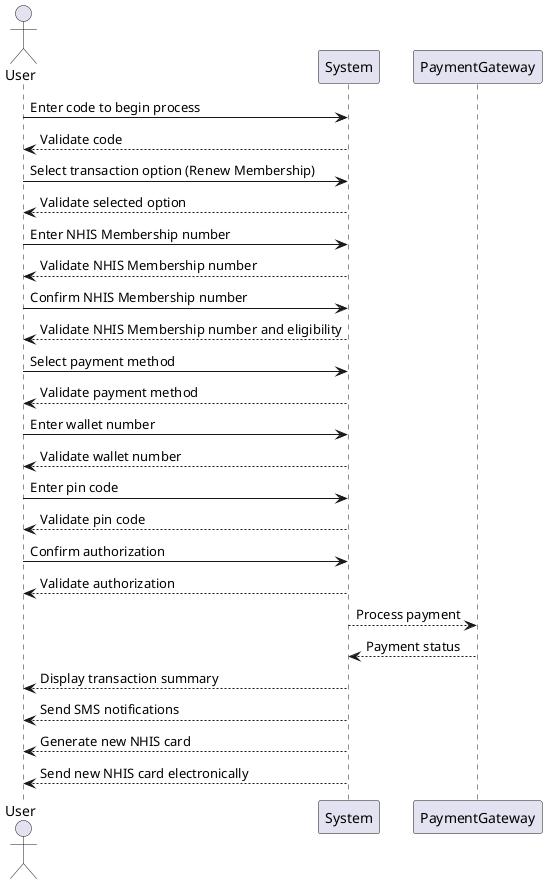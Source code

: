 @startuml
actor User
participant System
participant PaymentGateway

User -> System: Enter code to begin process
System --> User: Validate code

User -> System: Select transaction option (Renew Membership)
System --> User: Validate selected option

User -> System: Enter NHIS Membership number
System --> User: Validate NHIS Membership number
User -> System: Confirm NHIS Membership number
System --> User: Validate NHIS Membership number and eligibility

User -> System: Select payment method
System --> User: Validate payment method
User -> System: Enter wallet number
System --> User: Validate wallet number
User -> System: Enter pin code
System --> User: Validate pin code
User -> System: Confirm authorization
System --> User: Validate authorization
System --> PaymentGateway: Process payment
PaymentGateway --> System: Payment status

System --> User: Display transaction summary
System --> User: Send SMS notifications
System --> User: Generate new NHIS card
System --> User: Send new NHIS card electronically
@enduml
